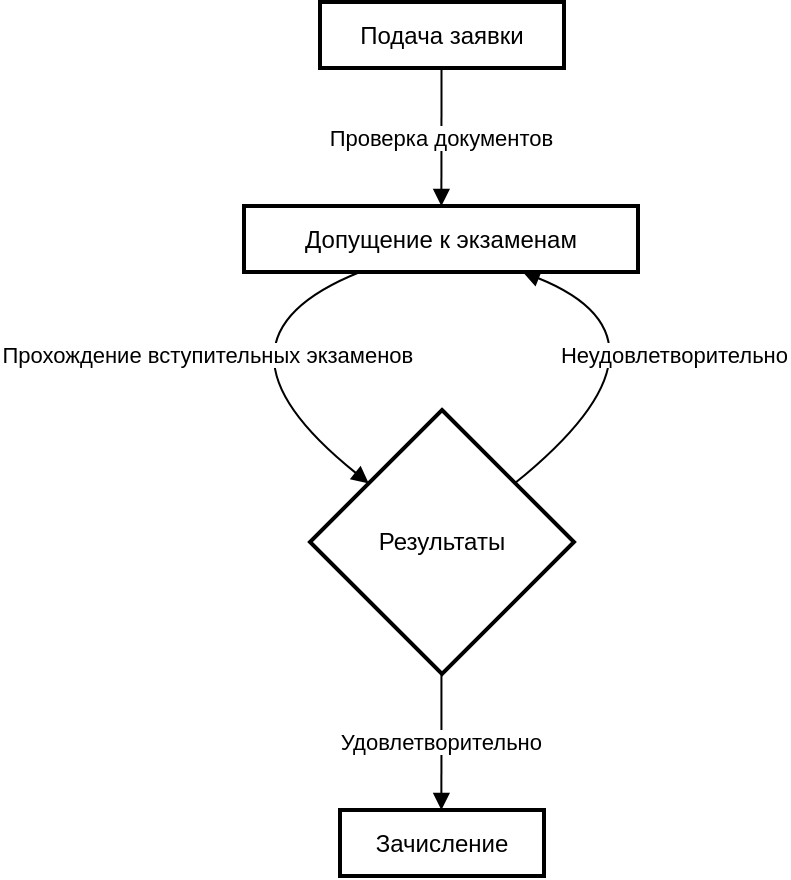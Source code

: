 <mxfile version="21.2.2" type="github">
  <diagram name="Страница 1" id="Ubpn6th9CkrC0pqKBq3T">
    <mxGraphModel>
      <root>
        <mxCell id="0" />
        <mxCell id="1" parent="0" />
        <mxCell id="2" value="Подача заявки" style="whiteSpace=wrap;strokeWidth=2;" vertex="1" parent="1">
          <mxGeometry x="214" width="122" height="33" as="geometry" />
        </mxCell>
        <mxCell id="3" value="Допущение к экзаменам" style="whiteSpace=wrap;strokeWidth=2;" vertex="1" parent="1">
          <mxGeometry x="176" y="102" width="197" height="33" as="geometry" />
        </mxCell>
        <mxCell id="4" value="Результаты" style="rhombus;strokeWidth=2;whiteSpace=wrap;" vertex="1" parent="1">
          <mxGeometry x="209" y="204" width="132" height="132" as="geometry" />
        </mxCell>
        <mxCell id="5" value="Зачисление" style="whiteSpace=wrap;strokeWidth=2;" vertex="1" parent="1">
          <mxGeometry x="224" y="404" width="102" height="33" as="geometry" />
        </mxCell>
        <mxCell id="6" value="Проверка документов" style="curved=1;startArrow=none;endArrow=block;exitX=0.498;exitY=1.012;entryX=0.501;entryY=-0.006;" edge="1" parent="1" source="2" target="3">
          <mxGeometry relative="1" as="geometry">
            <Array as="points" />
          </mxGeometry>
        </mxCell>
        <mxCell id="7" value="Прохождение вступительных экзаменов" style="curved=1;startArrow=none;endArrow=block;exitX=0.292;exitY=1.006;entryX=-0.002;entryY=0.098;" edge="1" parent="1" source="3" target="4">
          <mxGeometry relative="1" as="geometry">
            <Array as="points">
              <mxPoint x="149" y="169" />
            </Array>
          </mxGeometry>
        </mxCell>
        <mxCell id="8" value="Неудовлетворительно" style="curved=1;startArrow=none;endArrow=block;exitX=0.998;exitY=0.098;entryX=0.71;entryY=1.006;" edge="1" parent="1" source="4" target="3">
          <mxGeometry relative="1" as="geometry">
            <Array as="points">
              <mxPoint x="400" y="169" />
            </Array>
          </mxGeometry>
        </mxCell>
        <mxCell id="9" value="Удовлетворительно" style="curved=1;startArrow=none;endArrow=block;exitX=0.498;exitY=0.998;entryX=0.497;entryY=0.002;" edge="1" parent="1" source="4" target="5">
          <mxGeometry relative="1" as="geometry">
            <Array as="points" />
          </mxGeometry>
        </mxCell>
      </root>
    </mxGraphModel>
  </diagram>
</mxfile>
